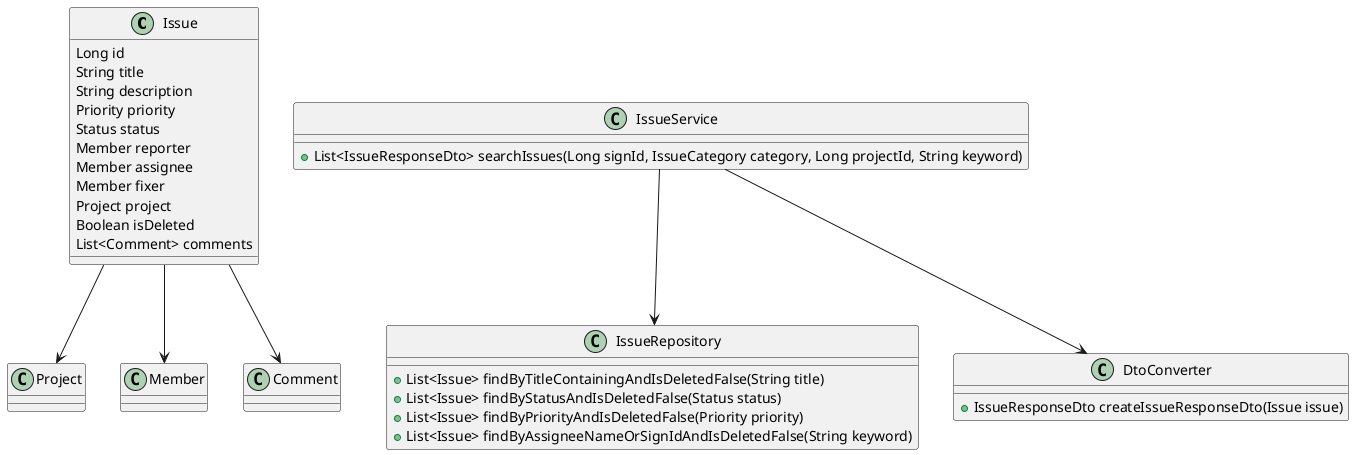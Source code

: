 @startuml
class Issue {
    Long id
    String title
    String description
    Priority priority
    Status status
    Member reporter
    Member assignee
    Member fixer
    Project project
    Boolean isDeleted
    List<Comment> comments
}

class IssueService {
    +List<IssueResponseDto> searchIssues(Long signId, IssueCategory category, Long projectId, String keyword)
}

class IssueRepository {
    +List<Issue> findByTitleContainingAndIsDeletedFalse(String title)
    +List<Issue> findByStatusAndIsDeletedFalse(Status status)
    +List<Issue> findByPriorityAndIsDeletedFalse(Priority priority)
    +List<Issue> findByAssigneeNameOrSignIdAndIsDeletedFalse(String keyword)
}

class DtoConverter {
    +IssueResponseDto createIssueResponseDto(Issue issue)
}

IssueService --> IssueRepository
IssueService --> DtoConverter
Issue --> Project
Issue --> Member
Issue --> Comment
@enduml

